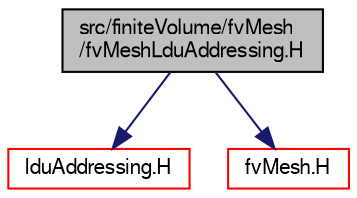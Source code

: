 digraph "src/finiteVolume/fvMesh/fvMeshLduAddressing.H"
{
  bgcolor="transparent";
  edge [fontname="FreeSans",fontsize="10",labelfontname="FreeSans",labelfontsize="10"];
  node [fontname="FreeSans",fontsize="10",shape=record];
  Node0 [label="src/finiteVolume/fvMesh\l/fvMeshLduAddressing.H",height=0.2,width=0.4,color="black", fillcolor="grey75", style="filled", fontcolor="black"];
  Node0 -> Node1 [color="midnightblue",fontsize="10",style="solid",fontname="FreeSans"];
  Node1 [label="lduAddressing.H",height=0.2,width=0.4,color="red",URL="$a10640.html"];
  Node0 -> Node64 [color="midnightblue",fontsize="10",style="solid",fontname="FreeSans"];
  Node64 [label="fvMesh.H",height=0.2,width=0.4,color="red",URL="$a03533.html"];
}
